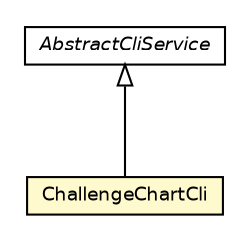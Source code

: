 #!/usr/local/bin/dot
#
# Class diagram 
# Generated by UmlGraph version 4.6 (http://www.spinellis.gr/sw/umlgraph)
#

digraph G {
	edge [fontname="Helvetica",fontsize=10,labelfontname="Helvetica",labelfontsize=10];
	node [fontname="Helvetica",fontsize=10,shape=plaintext];
	// net.chrissearle.flickrvote.service.cli.ChallengeChartCli
	c13679 [label=<<table border="0" cellborder="1" cellspacing="0" cellpadding="2" port="p" bgcolor="lemonChiffon" href="./ChallengeChartCli.html">
		<tr><td><table border="0" cellspacing="0" cellpadding="1">
			<tr><td> ChallengeChartCli </td></tr>
		</table></td></tr>
		</table>>, fontname="Helvetica", fontcolor="black", fontsize=9.0];
	// net.chrissearle.flickrvote.service.cli.AbstractCliService
	c13681 [label=<<table border="0" cellborder="1" cellspacing="0" cellpadding="2" port="p" href="./AbstractCliService.html">
		<tr><td><table border="0" cellspacing="0" cellpadding="1">
			<tr><td><font face="Helvetica-Oblique"> AbstractCliService </font></td></tr>
		</table></td></tr>
		</table>>, fontname="Helvetica", fontcolor="black", fontsize=9.0];
	//net.chrissearle.flickrvote.service.cli.ChallengeChartCli extends net.chrissearle.flickrvote.service.cli.AbstractCliService
	c13681:p -> c13679:p [dir=back,arrowtail=empty];
}

